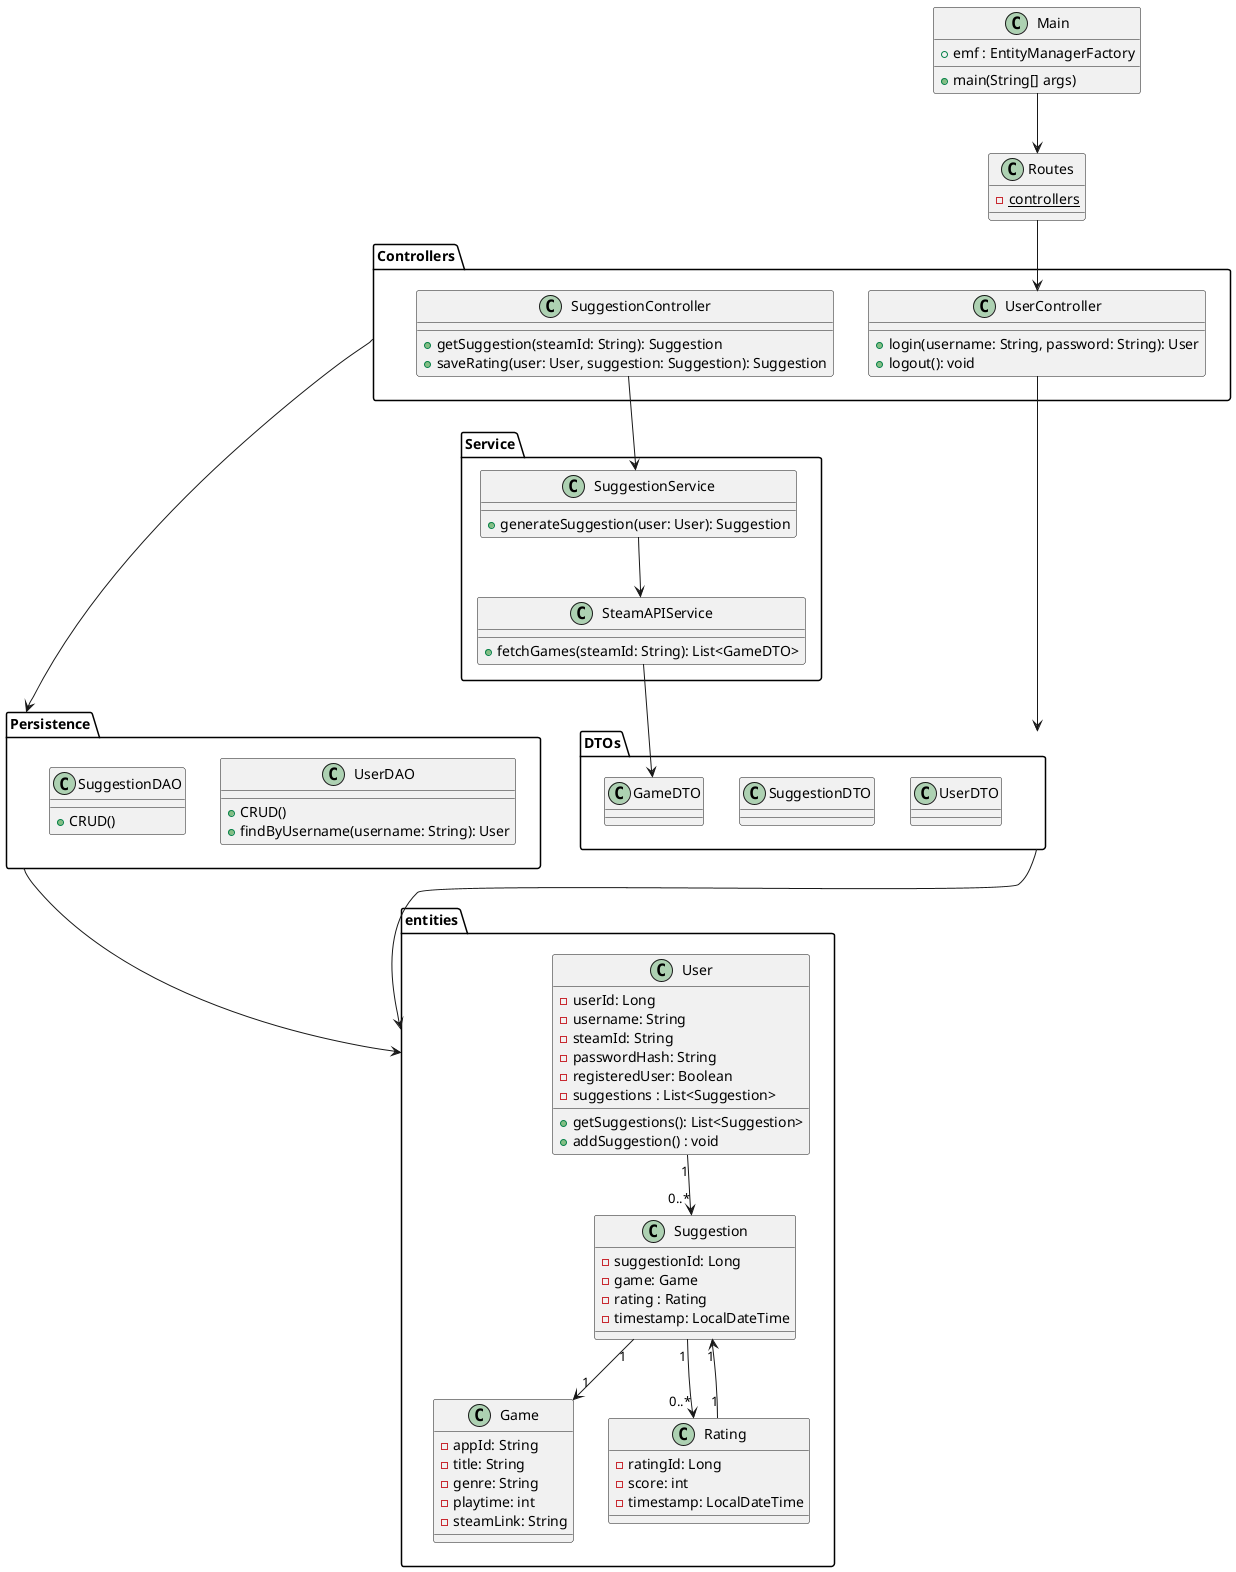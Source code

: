 @startuml

package entities {
' =======================
' MODEL (JPA Entities)
' =======================
class User {
  - userId: Long
  - username: String
  - steamId: String
  - passwordHash: String
  - registeredUser: Boolean
  - suggestions : List<Suggestion>
  + getSuggestions(): List<Suggestion>
  + addSuggestion() : void
}

class Game {
  - appId: String
  - title: String
  - genre: String
  - playtime: int
  - steamLink: String
}

class Suggestion {
  - suggestionId: Long
  - game: Game
  - rating : Rating
  - timestamp: LocalDateTime
}

class Rating {
  - ratingId: Long
  - score: int
  - timestamp: LocalDateTime
}
}

' =======================
' MODEL (DTOs)
' =======================

package DTOs {

class UserDTO{}
class SuggestionDTO{}
class GameDTO{}

}

' =======================
' REPOSITORIES (JPA)
' =======================
package Persistence {
class UserDAO {
   + CRUD()
  + findByUsername(username: String): User
}
class SuggestionDAO {
  + CRUD()
}
}


' =======================
' SERVICES
' =======================
package Service  {
class SteamAPIService {
  + fetchGames(steamId: String): List<GameDTO>
}

class SuggestionService {
  + generateSuggestion(user: User): Suggestion
}
}


' =======================
' CONTROLLERS (MVC)
' =======================
package Controllers{
class UserController {
  + login(username: String, password: String): User
  + logout(): void
}
class SuggestionController {
  + getSuggestion(steamId: String): Suggestion
  + saveRating(user: User, suggestion: Suggestion): Suggestion
}
}



class Routes{
- {static} controllers
}

class Main{
+ emf : EntityManagerFactory
+ main(String[] args)
}

' =======================
' RELATIONSHIPS
' =======================
User "1" --> "0..*" Suggestion
Suggestion "1" --> "1" Game
Suggestion "1" --> "0..*" Rating
Rating "1" --> "1" Suggestion

SuggestionController --> SuggestionService


SuggestionService --> SteamAPIService
SteamAPIService --> GameDTO

UserController --> DTOs
Persistence --> entities
DTOs --> entities
Main --> Routes
Routes --> UserController
Controllers --> Persistence


@enduml
